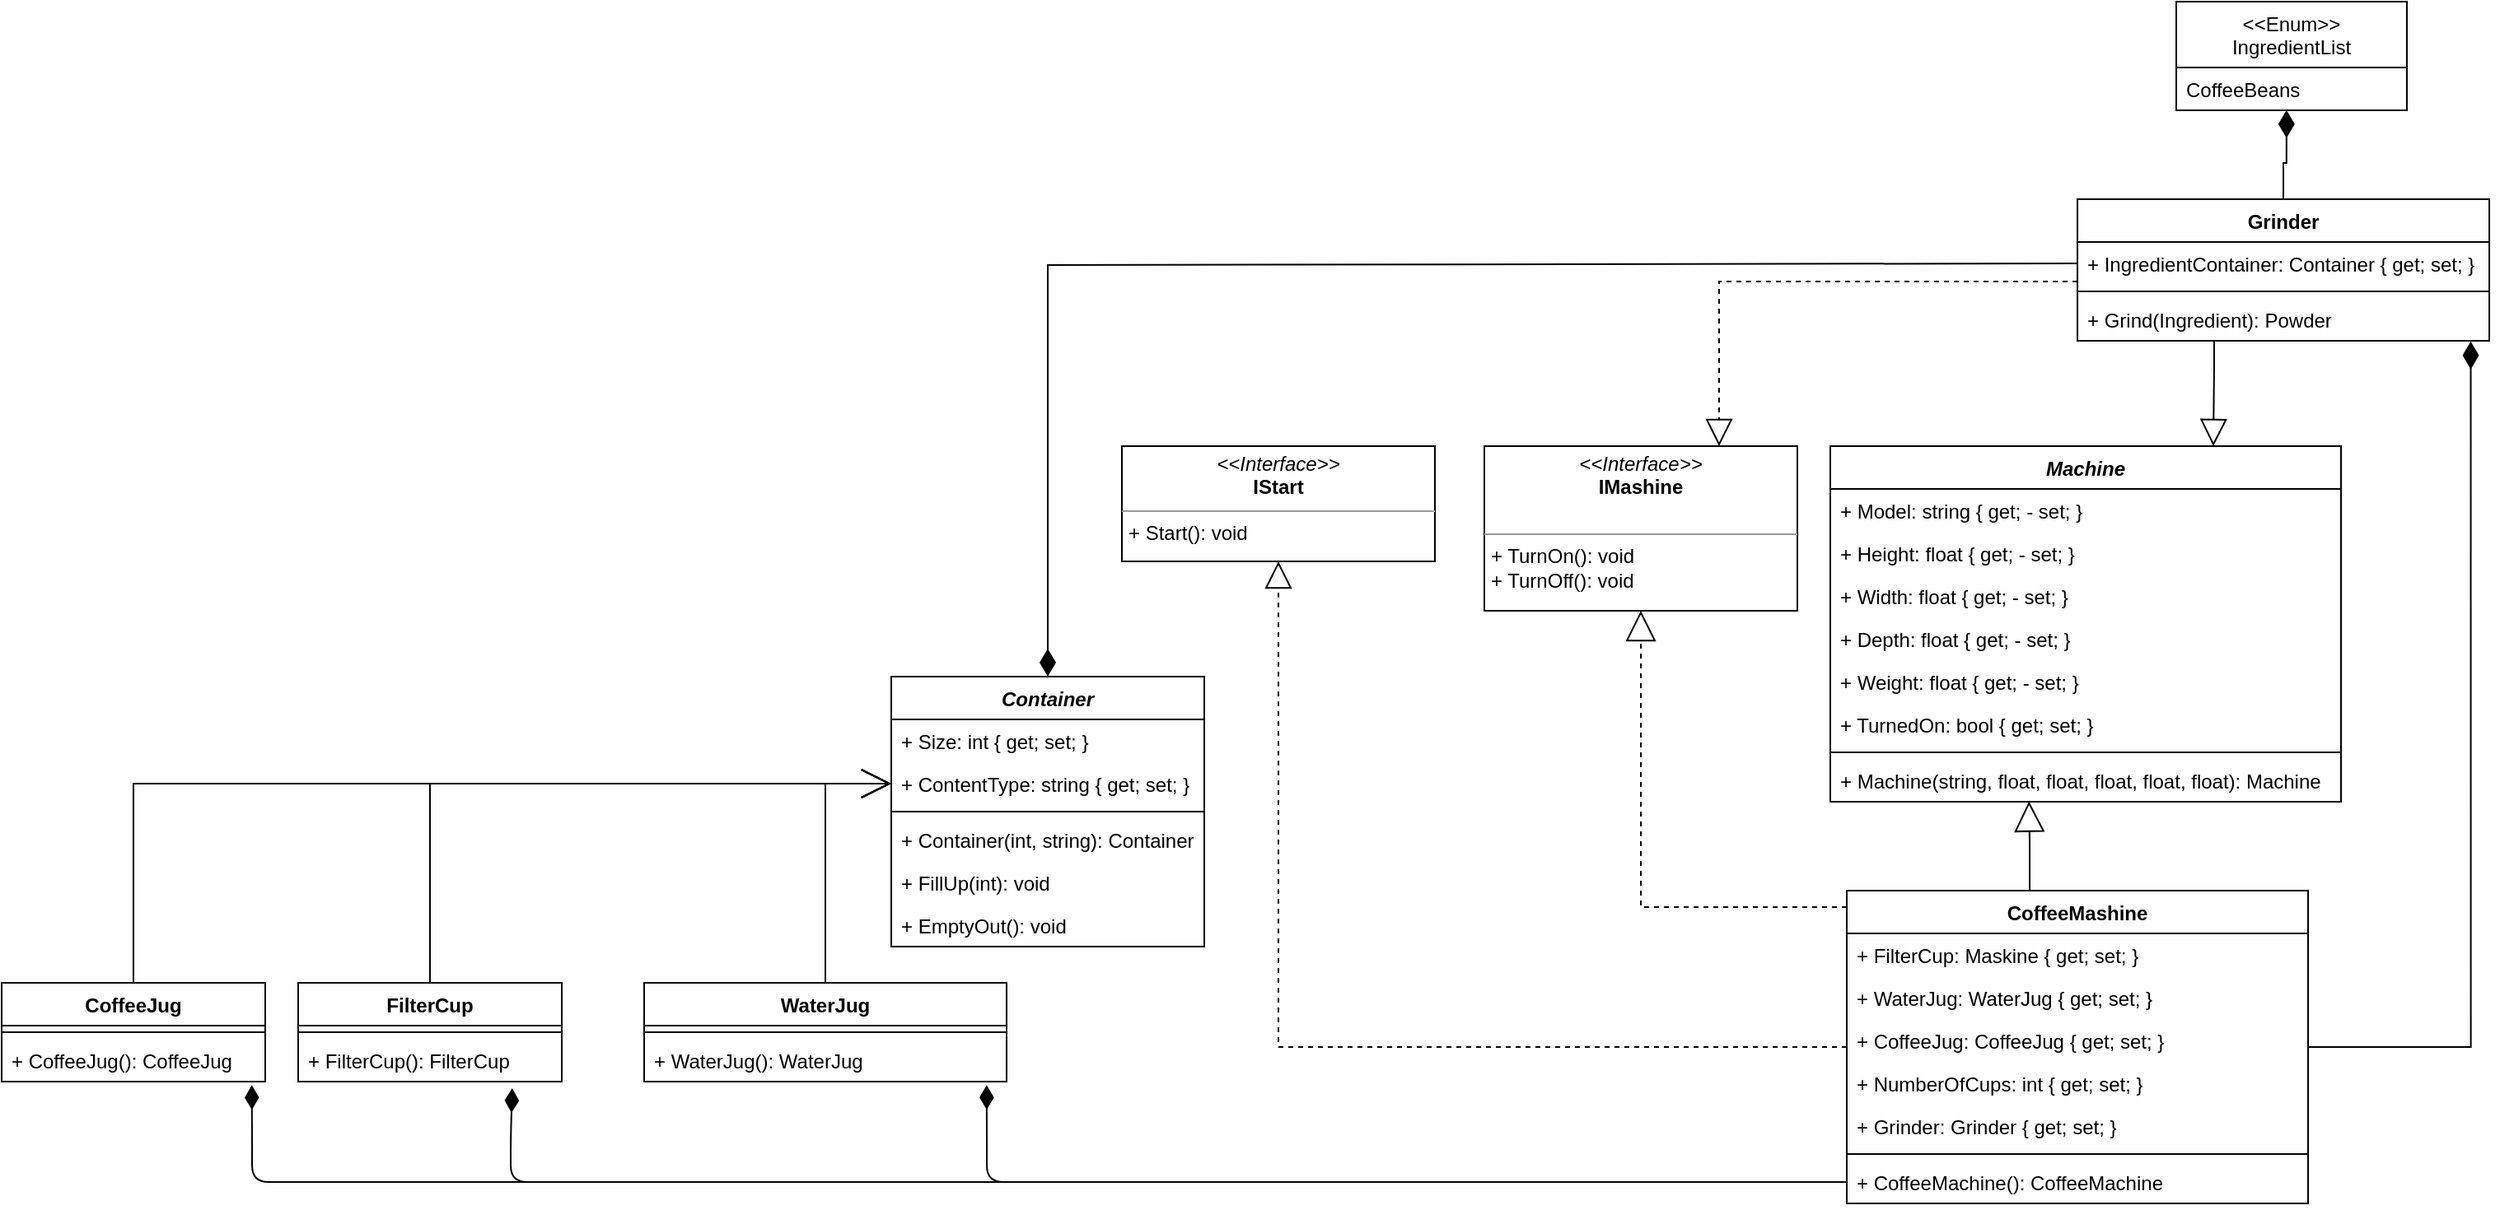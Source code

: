 <mxfile version="13.7.9" type="device"><diagram id="F4DcShmIoeUnxeXUd5Ay" name="Side-1"><mxGraphModel dx="3384" dy="2247" grid="1" gridSize="10" guides="1" tooltips="1" connect="1" arrows="1" fold="1" page="1" pageScale="1" pageWidth="827" pageHeight="1169" math="0" shadow="0"><root><mxCell id="0"/><mxCell id="1" parent="0"/><mxCell id="qY4LVVQN3LRaLnH0ZjQ4-1" value="Machine" style="swimlane;fontStyle=3;align=center;verticalAlign=top;childLayout=stackLayout;horizontal=1;startSize=26;horizontalStack=0;resizeParent=1;resizeParentMax=0;resizeLast=0;collapsible=1;marginBottom=0;" parent="1" vertex="1"><mxGeometry x="70" y="20" width="310" height="216" as="geometry"/></mxCell><mxCell id="qY4LVVQN3LRaLnH0ZjQ4-2" value="+ Model: string { get; - set; }" style="text;strokeColor=none;fillColor=none;align=left;verticalAlign=top;spacingLeft=4;spacingRight=4;overflow=hidden;rotatable=0;points=[[0,0.5],[1,0.5]];portConstraint=eastwest;" parent="qY4LVVQN3LRaLnH0ZjQ4-1" vertex="1"><mxGeometry y="26" width="310" height="26" as="geometry"/></mxCell><mxCell id="qY4LVVQN3LRaLnH0ZjQ4-5" value="+ Height: float { get; - set; }" style="text;strokeColor=none;fillColor=none;align=left;verticalAlign=top;spacingLeft=4;spacingRight=4;overflow=hidden;rotatable=0;points=[[0,0.5],[1,0.5]];portConstraint=eastwest;" parent="qY4LVVQN3LRaLnH0ZjQ4-1" vertex="1"><mxGeometry y="52" width="310" height="26" as="geometry"/></mxCell><mxCell id="qY4LVVQN3LRaLnH0ZjQ4-6" value="+ Width: float { get; - set; }" style="text;strokeColor=none;fillColor=none;align=left;verticalAlign=top;spacingLeft=4;spacingRight=4;overflow=hidden;rotatable=0;points=[[0,0.5],[1,0.5]];portConstraint=eastwest;" parent="qY4LVVQN3LRaLnH0ZjQ4-1" vertex="1"><mxGeometry y="78" width="310" height="26" as="geometry"/></mxCell><mxCell id="qY4LVVQN3LRaLnH0ZjQ4-7" value="+ Depth: float { get; - set; }" style="text;strokeColor=none;fillColor=none;align=left;verticalAlign=top;spacingLeft=4;spacingRight=4;overflow=hidden;rotatable=0;points=[[0,0.5],[1,0.5]];portConstraint=eastwest;" parent="qY4LVVQN3LRaLnH0ZjQ4-1" vertex="1"><mxGeometry y="104" width="310" height="26" as="geometry"/></mxCell><mxCell id="qY4LVVQN3LRaLnH0ZjQ4-15" value="+ Weight: float { get; - set; }" style="text;strokeColor=none;fillColor=none;align=left;verticalAlign=top;spacingLeft=4;spacingRight=4;overflow=hidden;rotatable=0;points=[[0,0.5],[1,0.5]];portConstraint=eastwest;" parent="qY4LVVQN3LRaLnH0ZjQ4-1" vertex="1"><mxGeometry y="130" width="310" height="26" as="geometry"/></mxCell><mxCell id="qY4LVVQN3LRaLnH0ZjQ4-84" value="+ TurnedOn: bool { get; set; }" style="text;strokeColor=none;fillColor=none;align=left;verticalAlign=top;spacingLeft=4;spacingRight=4;overflow=hidden;rotatable=0;points=[[0,0.5],[1,0.5]];portConstraint=eastwest;" parent="qY4LVVQN3LRaLnH0ZjQ4-1" vertex="1"><mxGeometry y="156" width="310" height="26" as="geometry"/></mxCell><mxCell id="qY4LVVQN3LRaLnH0ZjQ4-3" value="" style="line;strokeWidth=1;fillColor=none;align=left;verticalAlign=middle;spacingTop=-1;spacingLeft=3;spacingRight=3;rotatable=0;labelPosition=right;points=[];portConstraint=eastwest;" parent="qY4LVVQN3LRaLnH0ZjQ4-1" vertex="1"><mxGeometry y="182" width="310" height="8" as="geometry"/></mxCell><mxCell id="qY4LVVQN3LRaLnH0ZjQ4-9" value="+ Machine(string, float, float, float, float, float): Machine" style="text;strokeColor=none;fillColor=none;align=left;verticalAlign=top;spacingLeft=4;spacingRight=4;overflow=hidden;rotatable=0;points=[[0,0.5],[1,0.5]];portConstraint=eastwest;" parent="qY4LVVQN3LRaLnH0ZjQ4-1" vertex="1"><mxGeometry y="190" width="310" height="26" as="geometry"/></mxCell><mxCell id="qY4LVVQN3LRaLnH0ZjQ4-43" style="edgeStyle=orthogonalEdgeStyle;rounded=0;orthogonalLoop=1;jettySize=auto;html=1;endArrow=block;endFill=0;endSize=16;dashed=1;" parent="1" source="qY4LVVQN3LRaLnH0ZjQ4-26" target="qY4LVVQN3LRaLnH0ZjQ4-42" edge="1"><mxGeometry relative="1" as="geometry"><Array as="points"><mxPoint x="-45" y="300"/></Array></mxGeometry></mxCell><mxCell id="qY4LVVQN3LRaLnH0ZjQ4-50" style="edgeStyle=orthogonalEdgeStyle;rounded=0;orthogonalLoop=1;jettySize=auto;html=1;entryX=0.389;entryY=0.992;entryDx=0;entryDy=0;entryPerimeter=0;endArrow=block;endFill=0;endSize=16;" parent="1" source="qY4LVVQN3LRaLnH0ZjQ4-26" target="qY4LVVQN3LRaLnH0ZjQ4-9" edge="1"><mxGeometry relative="1" as="geometry"><Array as="points"><mxPoint x="191" y="260"/><mxPoint x="191" y="260"/></Array></mxGeometry></mxCell><mxCell id="iz95iQ8FDU6SNYuP6PN7-12" style="edgeStyle=orthogonalEdgeStyle;rounded=0;orthogonalLoop=1;jettySize=auto;html=1;endArrow=block;endFill=0;endSize=14;strokeWidth=1;dashed=1;" edge="1" parent="1" source="qY4LVVQN3LRaLnH0ZjQ4-26" target="iz95iQ8FDU6SNYuP6PN7-11"><mxGeometry relative="1" as="geometry"/></mxCell><mxCell id="iz95iQ8FDU6SNYuP6PN7-19" style="edgeStyle=orthogonalEdgeStyle;rounded=0;orthogonalLoop=1;jettySize=auto;html=1;endArrow=diamondThin;endFill=1;endSize=14;strokeWidth=1;entryX=0.955;entryY=1.016;entryDx=0;entryDy=0;entryPerimeter=0;" edge="1" parent="1" source="qY4LVVQN3LRaLnH0ZjQ4-26" target="iz95iQ8FDU6SNYuP6PN7-4"><mxGeometry relative="1" as="geometry"><mxPoint x="460" y="60" as="targetPoint"/><Array as="points"><mxPoint x="459" y="385"/></Array></mxGeometry></mxCell><mxCell id="qY4LVVQN3LRaLnH0ZjQ4-26" value="CoffeeMashine" style="swimlane;fontStyle=1;align=center;verticalAlign=top;childLayout=stackLayout;horizontal=1;startSize=26;horizontalStack=0;resizeParent=1;resizeParentMax=0;resizeLast=0;collapsible=1;marginBottom=0;" parent="1" vertex="1"><mxGeometry x="80" y="290" width="280" height="190" as="geometry"/></mxCell><mxCell id="qY4LVVQN3LRaLnH0ZjQ4-30" value="+ FilterCup: Maskine { get; set; }" style="text;strokeColor=none;fillColor=none;align=left;verticalAlign=top;spacingLeft=4;spacingRight=4;overflow=hidden;rotatable=0;points=[[0,0.5],[1,0.5]];portConstraint=eastwest;" parent="qY4LVVQN3LRaLnH0ZjQ4-26" vertex="1"><mxGeometry y="26" width="280" height="26" as="geometry"/></mxCell><mxCell id="qY4LVVQN3LRaLnH0ZjQ4-8" value="+ WaterJug: WaterJug { get; set; }" style="text;strokeColor=none;fillColor=none;align=left;verticalAlign=top;spacingLeft=4;spacingRight=4;overflow=hidden;rotatable=0;points=[[0,0.5],[1,0.5]];portConstraint=eastwest;" parent="qY4LVVQN3LRaLnH0ZjQ4-26" vertex="1"><mxGeometry y="52" width="280" height="26" as="geometry"/></mxCell><mxCell id="qY4LVVQN3LRaLnH0ZjQ4-70" value="+ CoffeeJug: CoffeeJug { get; set; }" style="text;strokeColor=none;fillColor=none;align=left;verticalAlign=top;spacingLeft=4;spacingRight=4;overflow=hidden;rotatable=0;points=[[0,0.5],[1,0.5]];portConstraint=eastwest;" parent="qY4LVVQN3LRaLnH0ZjQ4-26" vertex="1"><mxGeometry y="78" width="280" height="26" as="geometry"/></mxCell><mxCell id="iz95iQ8FDU6SNYuP6PN7-18" value="+ NumberOfCups: int { get; set; }" style="text;strokeColor=none;fillColor=none;align=left;verticalAlign=top;spacingLeft=4;spacingRight=4;overflow=hidden;rotatable=0;points=[[0,0.5],[1,0.5]];portConstraint=eastwest;" vertex="1" parent="qY4LVVQN3LRaLnH0ZjQ4-26"><mxGeometry y="104" width="280" height="26" as="geometry"/></mxCell><mxCell id="qY4LVVQN3LRaLnH0ZjQ4-85" value="+ Grinder: Grinder { get; set; }" style="text;strokeColor=none;fillColor=none;align=left;verticalAlign=top;spacingLeft=4;spacingRight=4;overflow=hidden;rotatable=0;points=[[0,0.5],[1,0.5]];portConstraint=eastwest;" parent="qY4LVVQN3LRaLnH0ZjQ4-26" vertex="1"><mxGeometry y="130" width="280" height="26" as="geometry"/></mxCell><mxCell id="qY4LVVQN3LRaLnH0ZjQ4-28" value="" style="line;strokeWidth=1;fillColor=none;align=left;verticalAlign=middle;spacingTop=-1;spacingLeft=3;spacingRight=3;rotatable=0;labelPosition=right;points=[];portConstraint=eastwest;" parent="qY4LVVQN3LRaLnH0ZjQ4-26" vertex="1"><mxGeometry y="156" width="280" height="8" as="geometry"/></mxCell><mxCell id="qY4LVVQN3LRaLnH0ZjQ4-29" value="+ CoffeeMachine(): CoffeeMachine" style="text;strokeColor=none;fillColor=none;align=left;verticalAlign=top;spacingLeft=4;spacingRight=4;overflow=hidden;rotatable=0;points=[[0,0.5],[1,0.5]];portConstraint=eastwest;" parent="qY4LVVQN3LRaLnH0ZjQ4-26" vertex="1"><mxGeometry y="164" width="280" height="26" as="geometry"/></mxCell><mxCell id="qY4LVVQN3LRaLnH0ZjQ4-42" value="&lt;p style=&quot;margin: 0px ; margin-top: 4px ; text-align: center&quot;&gt;&lt;i&gt;&amp;lt;&amp;lt;Interface&amp;gt;&amp;gt;&lt;/i&gt;&lt;br&gt;&lt;b&gt;IMashine&lt;/b&gt;&lt;/p&gt;&lt;br&gt;&lt;hr size=&quot;1&quot;&gt;&lt;p style=&quot;margin: 0px ; margin-left: 4px&quot;&gt;+ TurnOn(): void&lt;/p&gt;&lt;p style=&quot;margin: 0px ; margin-left: 4px&quot;&gt;+ TurnOff(): void&lt;br&gt;&lt;/p&gt;" style="verticalAlign=top;align=left;overflow=fill;fontSize=12;fontFamily=Helvetica;html=1;" parent="1" vertex="1"><mxGeometry x="-140" y="20" width="190" height="100" as="geometry"/></mxCell><mxCell id="qY4LVVQN3LRaLnH0ZjQ4-80" style="edgeStyle=orthogonalEdgeStyle;rounded=0;orthogonalLoop=1;jettySize=auto;html=1;endArrow=open;endFill=0;endSize=16;" parent="1" source="qY4LVVQN3LRaLnH0ZjQ4-19" target="qY4LVVQN3LRaLnH0ZjQ4-79" edge="1"><mxGeometry relative="1" as="geometry"/></mxCell><mxCell id="qY4LVVQN3LRaLnH0ZjQ4-81" style="edgeStyle=orthogonalEdgeStyle;rounded=0;orthogonalLoop=1;jettySize=auto;html=1;endArrow=open;endFill=0;endSize=16;" parent="1" source="qY4LVVQN3LRaLnH0ZjQ4-11" target="qY4LVVQN3LRaLnH0ZjQ4-79" edge="1"><mxGeometry relative="1" as="geometry"/></mxCell><mxCell id="qY4LVVQN3LRaLnH0ZjQ4-82" style="edgeStyle=orthogonalEdgeStyle;rounded=0;orthogonalLoop=1;jettySize=auto;html=1;entryX=0;entryY=0.5;entryDx=0;entryDy=0;endArrow=open;endFill=0;endSize=16;" parent="1" source="qY4LVVQN3LRaLnH0ZjQ4-37" target="qY4LVVQN3LRaLnH0ZjQ4-79" edge="1"><mxGeometry relative="1" as="geometry"/></mxCell><mxCell id="iz95iQ8FDU6SNYuP6PN7-5" style="edgeStyle=orthogonalEdgeStyle;rounded=0;orthogonalLoop=1;jettySize=auto;html=1;entryX=0.75;entryY=0;entryDx=0;entryDy=0;endArrow=block;endFill=0;strokeWidth=1;endSize=14;" edge="1" parent="1" source="iz95iQ8FDU6SNYuP6PN7-1" target="qY4LVVQN3LRaLnH0ZjQ4-1"><mxGeometry relative="1" as="geometry"><Array as="points"><mxPoint x="303" y="-30"/><mxPoint x="303" y="-30"/></Array></mxGeometry></mxCell><mxCell id="iz95iQ8FDU6SNYuP6PN7-6" style="edgeStyle=orthogonalEdgeStyle;rounded=0;orthogonalLoop=1;jettySize=auto;html=1;entryX=0.75;entryY=0;entryDx=0;entryDy=0;endArrow=block;endFill=0;endSize=14;strokeWidth=1;dashed=1;" edge="1" parent="1" source="iz95iQ8FDU6SNYuP6PN7-1" target="qY4LVVQN3LRaLnH0ZjQ4-42"><mxGeometry relative="1" as="geometry"><Array as="points"><mxPoint x="3" y="-80"/></Array></mxGeometry></mxCell><mxCell id="iz95iQ8FDU6SNYuP6PN7-7" style="edgeStyle=orthogonalEdgeStyle;rounded=0;orthogonalLoop=1;jettySize=auto;html=1;entryX=0.5;entryY=0;entryDx=0;entryDy=0;endArrow=diamondThin;endFill=1;endSize=14;strokeWidth=1;exitX=0;exitY=0.5;exitDx=0;exitDy=0;" edge="1" parent="1" source="iz95iQ8FDU6SNYuP6PN7-2" target="qY4LVVQN3LRaLnH0ZjQ4-73"><mxGeometry relative="1" as="geometry"><mxPoint x="-10" y="-89.941" as="sourcePoint"/><Array as="points"><mxPoint x="220" y="-90"/><mxPoint x="-405" y="-90"/></Array></mxGeometry></mxCell><mxCell id="iz95iQ8FDU6SNYuP6PN7-9" style="edgeStyle=orthogonalEdgeStyle;rounded=0;orthogonalLoop=1;jettySize=auto;html=1;endArrow=diamondThin;endFill=1;endSize=14;strokeWidth=1;entryX=0.478;entryY=0.995;entryDx=0;entryDy=0;entryPerimeter=0;" edge="1" parent="1" source="iz95iQ8FDU6SNYuP6PN7-1" target="iz95iQ8FDU6SNYuP6PN7-21"><mxGeometry relative="1" as="geometry"><mxPoint x="344.16" y="-238.416" as="targetPoint"/></mxGeometry></mxCell><mxCell id="iz95iQ8FDU6SNYuP6PN7-11" value="&lt;p style=&quot;margin: 0px ; margin-top: 4px ; text-align: center&quot;&gt;&lt;i&gt;&amp;lt;&amp;lt;Interface&amp;gt;&amp;gt;&lt;/i&gt;&lt;br&gt;&lt;b&gt;IStart&lt;/b&gt;&lt;/p&gt;&lt;hr size=&quot;1&quot;&gt;&lt;p style=&quot;margin: 0px ; margin-left: 4px&quot;&gt;&lt;/p&gt;&lt;p style=&quot;margin: 0px ; margin-left: 4px&quot;&gt;+ Start(): void&lt;/p&gt;" style="verticalAlign=top;align=left;overflow=fill;fontSize=12;fontFamily=Helvetica;html=1;" vertex="1" parent="1"><mxGeometry x="-360" y="20" width="190" height="70" as="geometry"/></mxCell><mxCell id="qY4LVVQN3LRaLnH0ZjQ4-73" value="Container" style="swimlane;fontStyle=3;align=center;verticalAlign=top;childLayout=stackLayout;horizontal=1;startSize=26;horizontalStack=0;resizeParent=1;resizeParentMax=0;resizeLast=0;collapsible=1;marginBottom=0;strokeWidth=1;" parent="1" vertex="1"><mxGeometry x="-500" y="160" width="190" height="164" as="geometry"/></mxCell><mxCell id="qY4LVVQN3LRaLnH0ZjQ4-74" value="+ Size: int { get; set; }" style="text;strokeColor=none;fillColor=none;align=left;verticalAlign=top;spacingLeft=4;spacingRight=4;overflow=hidden;rotatable=0;points=[[0,0.5],[1,0.5]];portConstraint=eastwest;" parent="qY4LVVQN3LRaLnH0ZjQ4-73" vertex="1"><mxGeometry y="26" width="190" height="26" as="geometry"/></mxCell><mxCell id="qY4LVVQN3LRaLnH0ZjQ4-79" value="+ ContentType: string { get; set; }" style="text;strokeColor=none;fillColor=none;align=left;verticalAlign=top;spacingLeft=4;spacingRight=4;overflow=hidden;rotatable=0;points=[[0,0.5],[1,0.5]];portConstraint=eastwest;" parent="qY4LVVQN3LRaLnH0ZjQ4-73" vertex="1"><mxGeometry y="52" width="190" height="26" as="geometry"/></mxCell><mxCell id="qY4LVVQN3LRaLnH0ZjQ4-75" value="" style="line;strokeWidth=1;fillColor=none;align=left;verticalAlign=middle;spacingTop=-1;spacingLeft=3;spacingRight=3;rotatable=0;labelPosition=right;points=[];portConstraint=eastwest;" parent="qY4LVVQN3LRaLnH0ZjQ4-73" vertex="1"><mxGeometry y="78" width="190" height="8" as="geometry"/></mxCell><mxCell id="hmPAYBg_YHb-9AJwQUJ3-2" value="+ Container(int, string): Container" style="text;strokeColor=none;fillColor=none;align=left;verticalAlign=top;spacingLeft=4;spacingRight=4;overflow=hidden;rotatable=0;points=[[0,0.5],[1,0.5]];portConstraint=eastwest;" parent="qY4LVVQN3LRaLnH0ZjQ4-73" vertex="1"><mxGeometry y="86" width="190" height="26" as="geometry"/></mxCell><mxCell id="qY4LVVQN3LRaLnH0ZjQ4-76" value="+ FillUp(int): void" style="text;strokeColor=none;fillColor=none;align=left;verticalAlign=top;spacingLeft=4;spacingRight=4;overflow=hidden;rotatable=0;points=[[0,0.5],[1,0.5]];portConstraint=eastwest;" parent="qY4LVVQN3LRaLnH0ZjQ4-73" vertex="1"><mxGeometry y="112" width="190" height="26" as="geometry"/></mxCell><mxCell id="hmPAYBg_YHb-9AJwQUJ3-1" value="+ EmptyOut(): void" style="text;strokeColor=none;fillColor=none;align=left;verticalAlign=top;spacingLeft=4;spacingRight=4;overflow=hidden;rotatable=0;points=[[0,0.5],[1,0.5]];portConstraint=eastwest;" parent="qY4LVVQN3LRaLnH0ZjQ4-73" vertex="1"><mxGeometry y="138" width="190" height="26" as="geometry"/></mxCell><mxCell id="qY4LVVQN3LRaLnH0ZjQ4-11" value="FilterCup" style="swimlane;fontStyle=1;align=center;verticalAlign=top;childLayout=stackLayout;horizontal=1;startSize=26;horizontalStack=0;resizeParent=1;resizeParentMax=0;resizeLast=0;collapsible=1;marginBottom=0;" parent="1" vertex="1"><mxGeometry x="-860" y="346" width="160" height="60" as="geometry"/></mxCell><mxCell id="qY4LVVQN3LRaLnH0ZjQ4-13" value="" style="line;strokeWidth=1;fillColor=none;align=left;verticalAlign=middle;spacingTop=-1;spacingLeft=3;spacingRight=3;rotatable=0;labelPosition=right;points=[];portConstraint=eastwest;" parent="qY4LVVQN3LRaLnH0ZjQ4-11" vertex="1"><mxGeometry y="26" width="160" height="8" as="geometry"/></mxCell><mxCell id="qY4LVVQN3LRaLnH0ZjQ4-14" value="+ FilterCup(): FilterCup" style="text;strokeColor=none;fillColor=none;align=left;verticalAlign=top;spacingLeft=4;spacingRight=4;overflow=hidden;rotatable=0;points=[[0,0.5],[1,0.5]];portConstraint=eastwest;" parent="qY4LVVQN3LRaLnH0ZjQ4-11" vertex="1"><mxGeometry y="34" width="160" height="26" as="geometry"/></mxCell><mxCell id="qY4LVVQN3LRaLnH0ZjQ4-37" value="CoffeeJug" style="swimlane;fontStyle=1;align=center;verticalAlign=top;childLayout=stackLayout;horizontal=1;startSize=26;horizontalStack=0;resizeParent=1;resizeParentMax=0;resizeLast=0;collapsible=1;marginBottom=0;" parent="1" vertex="1"><mxGeometry x="-1040" y="346" width="160" height="60" as="geometry"/></mxCell><mxCell id="qY4LVVQN3LRaLnH0ZjQ4-39" value="" style="line;strokeWidth=1;fillColor=none;align=left;verticalAlign=middle;spacingTop=-1;spacingLeft=3;spacingRight=3;rotatable=0;labelPosition=right;points=[];portConstraint=eastwest;" parent="qY4LVVQN3LRaLnH0ZjQ4-37" vertex="1"><mxGeometry y="26" width="160" height="8" as="geometry"/></mxCell><mxCell id="qY4LVVQN3LRaLnH0ZjQ4-40" value="+ CoffeeJug(): CoffeeJug" style="text;strokeColor=none;fillColor=none;align=left;verticalAlign=top;spacingLeft=4;spacingRight=4;overflow=hidden;rotatable=0;points=[[0,0.5],[1,0.5]];portConstraint=eastwest;" parent="qY4LVVQN3LRaLnH0ZjQ4-37" vertex="1"><mxGeometry y="34" width="160" height="26" as="geometry"/></mxCell><mxCell id="qY4LVVQN3LRaLnH0ZjQ4-19" value="WaterJug" style="swimlane;fontStyle=1;align=center;verticalAlign=top;childLayout=stackLayout;horizontal=1;startSize=26;horizontalStack=0;resizeParent=1;resizeParentMax=0;resizeLast=0;collapsible=1;marginBottom=0;" parent="1" vertex="1"><mxGeometry x="-650" y="346" width="220" height="60" as="geometry"/></mxCell><mxCell id="qY4LVVQN3LRaLnH0ZjQ4-21" value="" style="line;strokeWidth=1;fillColor=none;align=left;verticalAlign=middle;spacingTop=-1;spacingLeft=3;spacingRight=3;rotatable=0;labelPosition=right;points=[];portConstraint=eastwest;" parent="qY4LVVQN3LRaLnH0ZjQ4-19" vertex="1"><mxGeometry y="26" width="220" height="8" as="geometry"/></mxCell><mxCell id="qY4LVVQN3LRaLnH0ZjQ4-22" value="+ WaterJug(): WaterJug" style="text;strokeColor=none;fillColor=none;align=left;verticalAlign=top;spacingLeft=4;spacingRight=4;overflow=hidden;rotatable=0;points=[[0,0.5],[1,0.5]];portConstraint=eastwest;" parent="qY4LVVQN3LRaLnH0ZjQ4-19" vertex="1"><mxGeometry y="34" width="220" height="26" as="geometry"/></mxCell><mxCell id="iz95iQ8FDU6SNYuP6PN7-1" value="Grinder" style="swimlane;fontStyle=1;align=center;verticalAlign=top;childLayout=stackLayout;horizontal=1;startSize=26;horizontalStack=0;resizeParent=1;resizeParentMax=0;resizeLast=0;collapsible=1;marginBottom=0;" vertex="1" parent="1"><mxGeometry x="220" y="-130" width="250" height="86" as="geometry"/></mxCell><mxCell id="iz95iQ8FDU6SNYuP6PN7-2" value="+ IngredientContainer: Container { get; set; }" style="text;strokeColor=none;fillColor=none;align=left;verticalAlign=top;spacingLeft=4;spacingRight=4;overflow=hidden;rotatable=0;points=[[0,0.5],[1,0.5]];portConstraint=eastwest;" vertex="1" parent="iz95iQ8FDU6SNYuP6PN7-1"><mxGeometry y="26" width="250" height="26" as="geometry"/></mxCell><mxCell id="iz95iQ8FDU6SNYuP6PN7-3" value="" style="line;strokeWidth=1;fillColor=none;align=left;verticalAlign=middle;spacingTop=-1;spacingLeft=3;spacingRight=3;rotatable=0;labelPosition=right;points=[];portConstraint=eastwest;" vertex="1" parent="iz95iQ8FDU6SNYuP6PN7-1"><mxGeometry y="52" width="250" height="8" as="geometry"/></mxCell><mxCell id="iz95iQ8FDU6SNYuP6PN7-4" value="+ Grind(Ingredient): Powder" style="text;strokeColor=none;fillColor=none;align=left;verticalAlign=top;spacingLeft=4;spacingRight=4;overflow=hidden;rotatable=0;points=[[0,0.5],[1,0.5]];portConstraint=eastwest;" vertex="1" parent="iz95iQ8FDU6SNYuP6PN7-1"><mxGeometry y="60" width="250" height="26" as="geometry"/></mxCell><mxCell id="iz95iQ8FDU6SNYuP6PN7-15" value="" style="endArrow=diamondThin;endFill=1;endSize=12;html=1;strokeWidth=1;exitX=0;exitY=0.5;exitDx=0;exitDy=0;entryX=0.945;entryY=1.084;entryDx=0;entryDy=0;entryPerimeter=0;" edge="1" parent="1" source="qY4LVVQN3LRaLnH0ZjQ4-29" target="qY4LVVQN3LRaLnH0ZjQ4-22"><mxGeometry width="160" relative="1" as="geometry"><mxPoint x="-370" y="340" as="sourcePoint"/><mxPoint x="-430" y="410" as="targetPoint"/><Array as="points"><mxPoint x="-442" y="467"/><mxPoint x="-442" y="441"/></Array></mxGeometry></mxCell><mxCell id="iz95iQ8FDU6SNYuP6PN7-16" value="" style="endArrow=diamondThin;endFill=1;endSize=12;html=1;strokeWidth=1;exitX=0;exitY=0.5;exitDx=0;exitDy=0;entryX=0.812;entryY=1.156;entryDx=0;entryDy=0;entryPerimeter=0;" edge="1" parent="1" source="qY4LVVQN3LRaLnH0ZjQ4-29" target="qY4LVVQN3LRaLnH0ZjQ4-14"><mxGeometry width="160" relative="1" as="geometry"><mxPoint x="-370" y="340" as="sourcePoint"/><mxPoint x="-210" y="340" as="targetPoint"/><Array as="points"><mxPoint x="-731" y="467"/><mxPoint x="-731" y="441"/></Array></mxGeometry></mxCell><mxCell id="iz95iQ8FDU6SNYuP6PN7-17" value="" style="endArrow=diamondThin;endFill=1;endSize=12;html=1;strokeWidth=1;entryX=0.949;entryY=1.084;entryDx=0;entryDy=0;entryPerimeter=0;exitX=0;exitY=0.5;exitDx=0;exitDy=0;" edge="1" parent="1" source="qY4LVVQN3LRaLnH0ZjQ4-29" target="qY4LVVQN3LRaLnH0ZjQ4-40"><mxGeometry width="160" relative="1" as="geometry"><mxPoint x="-450" y="340" as="sourcePoint"/><mxPoint x="-290" y="340" as="targetPoint"/><Array as="points"><mxPoint x="-888" y="467"/><mxPoint x="-888" y="441"/></Array></mxGeometry></mxCell><mxCell id="iz95iQ8FDU6SNYuP6PN7-20" value="&lt;&lt;Enum&gt;&gt;&#10;IngredientList" style="swimlane;fontStyle=0;childLayout=stackLayout;horizontal=1;startSize=40;fillColor=none;horizontalStack=0;resizeParent=1;resizeParentMax=0;resizeLast=0;collapsible=1;marginBottom=0;" vertex="1" parent="1"><mxGeometry x="280" y="-250" width="140" height="66" as="geometry"/></mxCell><mxCell id="iz95iQ8FDU6SNYuP6PN7-21" value="CoffeeBeans" style="text;strokeColor=none;fillColor=none;align=left;verticalAlign=top;spacingLeft=4;spacingRight=4;overflow=hidden;rotatable=0;points=[[0,0.5],[1,0.5]];portConstraint=eastwest;" vertex="1" parent="iz95iQ8FDU6SNYuP6PN7-20"><mxGeometry y="40" width="140" height="26" as="geometry"/></mxCell></root></mxGraphModel></diagram></mxfile>